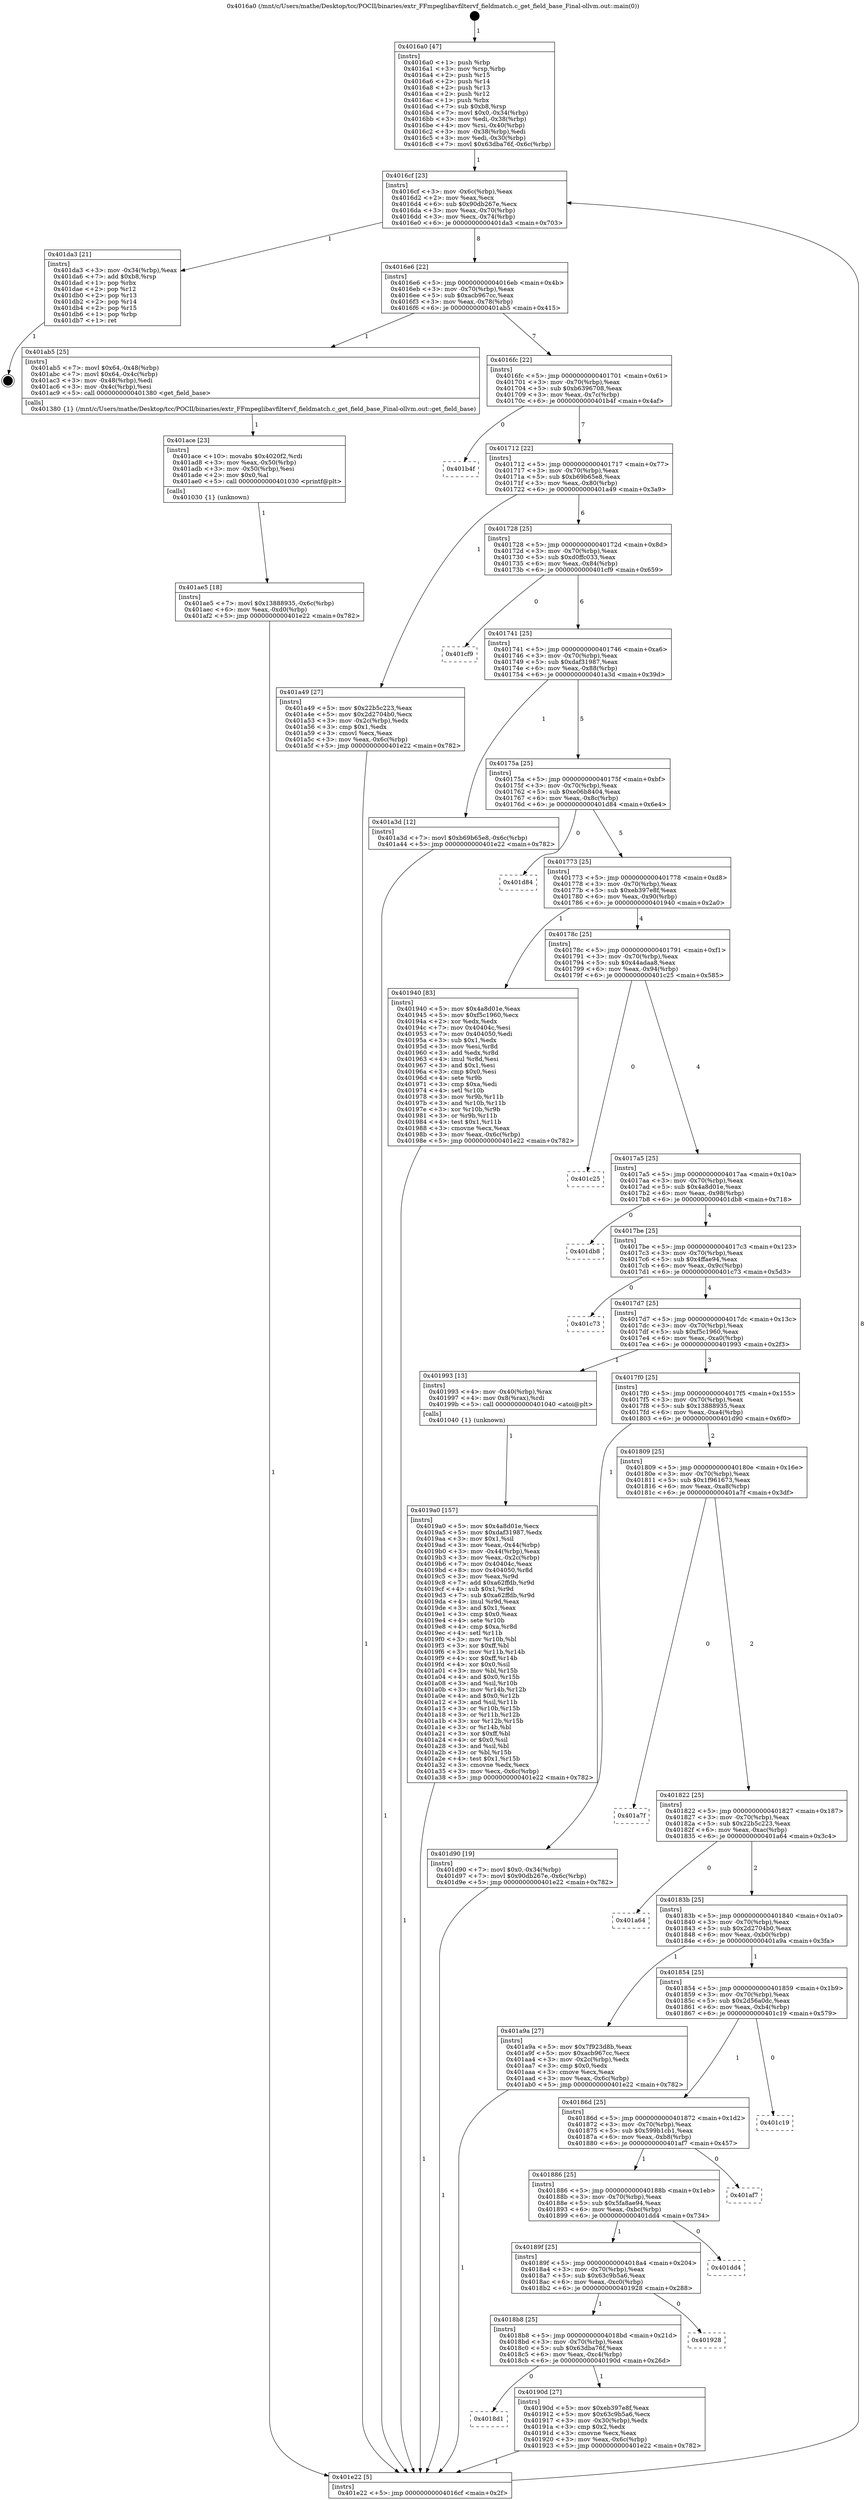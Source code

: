 digraph "0x4016a0" {
  label = "0x4016a0 (/mnt/c/Users/mathe/Desktop/tcc/POCII/binaries/extr_FFmpeglibavfiltervf_fieldmatch.c_get_field_base_Final-ollvm.out::main(0))"
  labelloc = "t"
  node[shape=record]

  Entry [label="",width=0.3,height=0.3,shape=circle,fillcolor=black,style=filled]
  "0x4016cf" [label="{
     0x4016cf [23]\l
     | [instrs]\l
     &nbsp;&nbsp;0x4016cf \<+3\>: mov -0x6c(%rbp),%eax\l
     &nbsp;&nbsp;0x4016d2 \<+2\>: mov %eax,%ecx\l
     &nbsp;&nbsp;0x4016d4 \<+6\>: sub $0x90db267e,%ecx\l
     &nbsp;&nbsp;0x4016da \<+3\>: mov %eax,-0x70(%rbp)\l
     &nbsp;&nbsp;0x4016dd \<+3\>: mov %ecx,-0x74(%rbp)\l
     &nbsp;&nbsp;0x4016e0 \<+6\>: je 0000000000401da3 \<main+0x703\>\l
  }"]
  "0x401da3" [label="{
     0x401da3 [21]\l
     | [instrs]\l
     &nbsp;&nbsp;0x401da3 \<+3\>: mov -0x34(%rbp),%eax\l
     &nbsp;&nbsp;0x401da6 \<+7\>: add $0xb8,%rsp\l
     &nbsp;&nbsp;0x401dad \<+1\>: pop %rbx\l
     &nbsp;&nbsp;0x401dae \<+2\>: pop %r12\l
     &nbsp;&nbsp;0x401db0 \<+2\>: pop %r13\l
     &nbsp;&nbsp;0x401db2 \<+2\>: pop %r14\l
     &nbsp;&nbsp;0x401db4 \<+2\>: pop %r15\l
     &nbsp;&nbsp;0x401db6 \<+1\>: pop %rbp\l
     &nbsp;&nbsp;0x401db7 \<+1\>: ret\l
  }"]
  "0x4016e6" [label="{
     0x4016e6 [22]\l
     | [instrs]\l
     &nbsp;&nbsp;0x4016e6 \<+5\>: jmp 00000000004016eb \<main+0x4b\>\l
     &nbsp;&nbsp;0x4016eb \<+3\>: mov -0x70(%rbp),%eax\l
     &nbsp;&nbsp;0x4016ee \<+5\>: sub $0xacb967cc,%eax\l
     &nbsp;&nbsp;0x4016f3 \<+3\>: mov %eax,-0x78(%rbp)\l
     &nbsp;&nbsp;0x4016f6 \<+6\>: je 0000000000401ab5 \<main+0x415\>\l
  }"]
  Exit [label="",width=0.3,height=0.3,shape=circle,fillcolor=black,style=filled,peripheries=2]
  "0x401ab5" [label="{
     0x401ab5 [25]\l
     | [instrs]\l
     &nbsp;&nbsp;0x401ab5 \<+7\>: movl $0x64,-0x48(%rbp)\l
     &nbsp;&nbsp;0x401abc \<+7\>: movl $0x64,-0x4c(%rbp)\l
     &nbsp;&nbsp;0x401ac3 \<+3\>: mov -0x48(%rbp),%edi\l
     &nbsp;&nbsp;0x401ac6 \<+3\>: mov -0x4c(%rbp),%esi\l
     &nbsp;&nbsp;0x401ac9 \<+5\>: call 0000000000401380 \<get_field_base\>\l
     | [calls]\l
     &nbsp;&nbsp;0x401380 \{1\} (/mnt/c/Users/mathe/Desktop/tcc/POCII/binaries/extr_FFmpeglibavfiltervf_fieldmatch.c_get_field_base_Final-ollvm.out::get_field_base)\l
  }"]
  "0x4016fc" [label="{
     0x4016fc [22]\l
     | [instrs]\l
     &nbsp;&nbsp;0x4016fc \<+5\>: jmp 0000000000401701 \<main+0x61\>\l
     &nbsp;&nbsp;0x401701 \<+3\>: mov -0x70(%rbp),%eax\l
     &nbsp;&nbsp;0x401704 \<+5\>: sub $0xb6396708,%eax\l
     &nbsp;&nbsp;0x401709 \<+3\>: mov %eax,-0x7c(%rbp)\l
     &nbsp;&nbsp;0x40170c \<+6\>: je 0000000000401b4f \<main+0x4af\>\l
  }"]
  "0x401ae5" [label="{
     0x401ae5 [18]\l
     | [instrs]\l
     &nbsp;&nbsp;0x401ae5 \<+7\>: movl $0x13888935,-0x6c(%rbp)\l
     &nbsp;&nbsp;0x401aec \<+6\>: mov %eax,-0xd0(%rbp)\l
     &nbsp;&nbsp;0x401af2 \<+5\>: jmp 0000000000401e22 \<main+0x782\>\l
  }"]
  "0x401b4f" [label="{
     0x401b4f\l
  }", style=dashed]
  "0x401712" [label="{
     0x401712 [22]\l
     | [instrs]\l
     &nbsp;&nbsp;0x401712 \<+5\>: jmp 0000000000401717 \<main+0x77\>\l
     &nbsp;&nbsp;0x401717 \<+3\>: mov -0x70(%rbp),%eax\l
     &nbsp;&nbsp;0x40171a \<+5\>: sub $0xb69b65e8,%eax\l
     &nbsp;&nbsp;0x40171f \<+3\>: mov %eax,-0x80(%rbp)\l
     &nbsp;&nbsp;0x401722 \<+6\>: je 0000000000401a49 \<main+0x3a9\>\l
  }"]
  "0x401ace" [label="{
     0x401ace [23]\l
     | [instrs]\l
     &nbsp;&nbsp;0x401ace \<+10\>: movabs $0x4020f2,%rdi\l
     &nbsp;&nbsp;0x401ad8 \<+3\>: mov %eax,-0x50(%rbp)\l
     &nbsp;&nbsp;0x401adb \<+3\>: mov -0x50(%rbp),%esi\l
     &nbsp;&nbsp;0x401ade \<+2\>: mov $0x0,%al\l
     &nbsp;&nbsp;0x401ae0 \<+5\>: call 0000000000401030 \<printf@plt\>\l
     | [calls]\l
     &nbsp;&nbsp;0x401030 \{1\} (unknown)\l
  }"]
  "0x401a49" [label="{
     0x401a49 [27]\l
     | [instrs]\l
     &nbsp;&nbsp;0x401a49 \<+5\>: mov $0x22b5c223,%eax\l
     &nbsp;&nbsp;0x401a4e \<+5\>: mov $0x2d2704b0,%ecx\l
     &nbsp;&nbsp;0x401a53 \<+3\>: mov -0x2c(%rbp),%edx\l
     &nbsp;&nbsp;0x401a56 \<+3\>: cmp $0x1,%edx\l
     &nbsp;&nbsp;0x401a59 \<+3\>: cmovl %ecx,%eax\l
     &nbsp;&nbsp;0x401a5c \<+3\>: mov %eax,-0x6c(%rbp)\l
     &nbsp;&nbsp;0x401a5f \<+5\>: jmp 0000000000401e22 \<main+0x782\>\l
  }"]
  "0x401728" [label="{
     0x401728 [25]\l
     | [instrs]\l
     &nbsp;&nbsp;0x401728 \<+5\>: jmp 000000000040172d \<main+0x8d\>\l
     &nbsp;&nbsp;0x40172d \<+3\>: mov -0x70(%rbp),%eax\l
     &nbsp;&nbsp;0x401730 \<+5\>: sub $0xd0ffc033,%eax\l
     &nbsp;&nbsp;0x401735 \<+6\>: mov %eax,-0x84(%rbp)\l
     &nbsp;&nbsp;0x40173b \<+6\>: je 0000000000401cf9 \<main+0x659\>\l
  }"]
  "0x4019a0" [label="{
     0x4019a0 [157]\l
     | [instrs]\l
     &nbsp;&nbsp;0x4019a0 \<+5\>: mov $0x4a8d01e,%ecx\l
     &nbsp;&nbsp;0x4019a5 \<+5\>: mov $0xdaf31987,%edx\l
     &nbsp;&nbsp;0x4019aa \<+3\>: mov $0x1,%sil\l
     &nbsp;&nbsp;0x4019ad \<+3\>: mov %eax,-0x44(%rbp)\l
     &nbsp;&nbsp;0x4019b0 \<+3\>: mov -0x44(%rbp),%eax\l
     &nbsp;&nbsp;0x4019b3 \<+3\>: mov %eax,-0x2c(%rbp)\l
     &nbsp;&nbsp;0x4019b6 \<+7\>: mov 0x40404c,%eax\l
     &nbsp;&nbsp;0x4019bd \<+8\>: mov 0x404050,%r8d\l
     &nbsp;&nbsp;0x4019c5 \<+3\>: mov %eax,%r9d\l
     &nbsp;&nbsp;0x4019c8 \<+7\>: add $0xa62ffdb,%r9d\l
     &nbsp;&nbsp;0x4019cf \<+4\>: sub $0x1,%r9d\l
     &nbsp;&nbsp;0x4019d3 \<+7\>: sub $0xa62ffdb,%r9d\l
     &nbsp;&nbsp;0x4019da \<+4\>: imul %r9d,%eax\l
     &nbsp;&nbsp;0x4019de \<+3\>: and $0x1,%eax\l
     &nbsp;&nbsp;0x4019e1 \<+3\>: cmp $0x0,%eax\l
     &nbsp;&nbsp;0x4019e4 \<+4\>: sete %r10b\l
     &nbsp;&nbsp;0x4019e8 \<+4\>: cmp $0xa,%r8d\l
     &nbsp;&nbsp;0x4019ec \<+4\>: setl %r11b\l
     &nbsp;&nbsp;0x4019f0 \<+3\>: mov %r10b,%bl\l
     &nbsp;&nbsp;0x4019f3 \<+3\>: xor $0xff,%bl\l
     &nbsp;&nbsp;0x4019f6 \<+3\>: mov %r11b,%r14b\l
     &nbsp;&nbsp;0x4019f9 \<+4\>: xor $0xff,%r14b\l
     &nbsp;&nbsp;0x4019fd \<+4\>: xor $0x0,%sil\l
     &nbsp;&nbsp;0x401a01 \<+3\>: mov %bl,%r15b\l
     &nbsp;&nbsp;0x401a04 \<+4\>: and $0x0,%r15b\l
     &nbsp;&nbsp;0x401a08 \<+3\>: and %sil,%r10b\l
     &nbsp;&nbsp;0x401a0b \<+3\>: mov %r14b,%r12b\l
     &nbsp;&nbsp;0x401a0e \<+4\>: and $0x0,%r12b\l
     &nbsp;&nbsp;0x401a12 \<+3\>: and %sil,%r11b\l
     &nbsp;&nbsp;0x401a15 \<+3\>: or %r10b,%r15b\l
     &nbsp;&nbsp;0x401a18 \<+3\>: or %r11b,%r12b\l
     &nbsp;&nbsp;0x401a1b \<+3\>: xor %r12b,%r15b\l
     &nbsp;&nbsp;0x401a1e \<+3\>: or %r14b,%bl\l
     &nbsp;&nbsp;0x401a21 \<+3\>: xor $0xff,%bl\l
     &nbsp;&nbsp;0x401a24 \<+4\>: or $0x0,%sil\l
     &nbsp;&nbsp;0x401a28 \<+3\>: and %sil,%bl\l
     &nbsp;&nbsp;0x401a2b \<+3\>: or %bl,%r15b\l
     &nbsp;&nbsp;0x401a2e \<+4\>: test $0x1,%r15b\l
     &nbsp;&nbsp;0x401a32 \<+3\>: cmovne %edx,%ecx\l
     &nbsp;&nbsp;0x401a35 \<+3\>: mov %ecx,-0x6c(%rbp)\l
     &nbsp;&nbsp;0x401a38 \<+5\>: jmp 0000000000401e22 \<main+0x782\>\l
  }"]
  "0x401cf9" [label="{
     0x401cf9\l
  }", style=dashed]
  "0x401741" [label="{
     0x401741 [25]\l
     | [instrs]\l
     &nbsp;&nbsp;0x401741 \<+5\>: jmp 0000000000401746 \<main+0xa6\>\l
     &nbsp;&nbsp;0x401746 \<+3\>: mov -0x70(%rbp),%eax\l
     &nbsp;&nbsp;0x401749 \<+5\>: sub $0xdaf31987,%eax\l
     &nbsp;&nbsp;0x40174e \<+6\>: mov %eax,-0x88(%rbp)\l
     &nbsp;&nbsp;0x401754 \<+6\>: je 0000000000401a3d \<main+0x39d\>\l
  }"]
  "0x4016a0" [label="{
     0x4016a0 [47]\l
     | [instrs]\l
     &nbsp;&nbsp;0x4016a0 \<+1\>: push %rbp\l
     &nbsp;&nbsp;0x4016a1 \<+3\>: mov %rsp,%rbp\l
     &nbsp;&nbsp;0x4016a4 \<+2\>: push %r15\l
     &nbsp;&nbsp;0x4016a6 \<+2\>: push %r14\l
     &nbsp;&nbsp;0x4016a8 \<+2\>: push %r13\l
     &nbsp;&nbsp;0x4016aa \<+2\>: push %r12\l
     &nbsp;&nbsp;0x4016ac \<+1\>: push %rbx\l
     &nbsp;&nbsp;0x4016ad \<+7\>: sub $0xb8,%rsp\l
     &nbsp;&nbsp;0x4016b4 \<+7\>: movl $0x0,-0x34(%rbp)\l
     &nbsp;&nbsp;0x4016bb \<+3\>: mov %edi,-0x38(%rbp)\l
     &nbsp;&nbsp;0x4016be \<+4\>: mov %rsi,-0x40(%rbp)\l
     &nbsp;&nbsp;0x4016c2 \<+3\>: mov -0x38(%rbp),%edi\l
     &nbsp;&nbsp;0x4016c5 \<+3\>: mov %edi,-0x30(%rbp)\l
     &nbsp;&nbsp;0x4016c8 \<+7\>: movl $0x63dba76f,-0x6c(%rbp)\l
  }"]
  "0x401a3d" [label="{
     0x401a3d [12]\l
     | [instrs]\l
     &nbsp;&nbsp;0x401a3d \<+7\>: movl $0xb69b65e8,-0x6c(%rbp)\l
     &nbsp;&nbsp;0x401a44 \<+5\>: jmp 0000000000401e22 \<main+0x782\>\l
  }"]
  "0x40175a" [label="{
     0x40175a [25]\l
     | [instrs]\l
     &nbsp;&nbsp;0x40175a \<+5\>: jmp 000000000040175f \<main+0xbf\>\l
     &nbsp;&nbsp;0x40175f \<+3\>: mov -0x70(%rbp),%eax\l
     &nbsp;&nbsp;0x401762 \<+5\>: sub $0xe06b8404,%eax\l
     &nbsp;&nbsp;0x401767 \<+6\>: mov %eax,-0x8c(%rbp)\l
     &nbsp;&nbsp;0x40176d \<+6\>: je 0000000000401d84 \<main+0x6e4\>\l
  }"]
  "0x401e22" [label="{
     0x401e22 [5]\l
     | [instrs]\l
     &nbsp;&nbsp;0x401e22 \<+5\>: jmp 00000000004016cf \<main+0x2f\>\l
  }"]
  "0x401d84" [label="{
     0x401d84\l
  }", style=dashed]
  "0x401773" [label="{
     0x401773 [25]\l
     | [instrs]\l
     &nbsp;&nbsp;0x401773 \<+5\>: jmp 0000000000401778 \<main+0xd8\>\l
     &nbsp;&nbsp;0x401778 \<+3\>: mov -0x70(%rbp),%eax\l
     &nbsp;&nbsp;0x40177b \<+5\>: sub $0xeb397e8f,%eax\l
     &nbsp;&nbsp;0x401780 \<+6\>: mov %eax,-0x90(%rbp)\l
     &nbsp;&nbsp;0x401786 \<+6\>: je 0000000000401940 \<main+0x2a0\>\l
  }"]
  "0x4018d1" [label="{
     0x4018d1\l
  }", style=dashed]
  "0x401940" [label="{
     0x401940 [83]\l
     | [instrs]\l
     &nbsp;&nbsp;0x401940 \<+5\>: mov $0x4a8d01e,%eax\l
     &nbsp;&nbsp;0x401945 \<+5\>: mov $0xf5c1960,%ecx\l
     &nbsp;&nbsp;0x40194a \<+2\>: xor %edx,%edx\l
     &nbsp;&nbsp;0x40194c \<+7\>: mov 0x40404c,%esi\l
     &nbsp;&nbsp;0x401953 \<+7\>: mov 0x404050,%edi\l
     &nbsp;&nbsp;0x40195a \<+3\>: sub $0x1,%edx\l
     &nbsp;&nbsp;0x40195d \<+3\>: mov %esi,%r8d\l
     &nbsp;&nbsp;0x401960 \<+3\>: add %edx,%r8d\l
     &nbsp;&nbsp;0x401963 \<+4\>: imul %r8d,%esi\l
     &nbsp;&nbsp;0x401967 \<+3\>: and $0x1,%esi\l
     &nbsp;&nbsp;0x40196a \<+3\>: cmp $0x0,%esi\l
     &nbsp;&nbsp;0x40196d \<+4\>: sete %r9b\l
     &nbsp;&nbsp;0x401971 \<+3\>: cmp $0xa,%edi\l
     &nbsp;&nbsp;0x401974 \<+4\>: setl %r10b\l
     &nbsp;&nbsp;0x401978 \<+3\>: mov %r9b,%r11b\l
     &nbsp;&nbsp;0x40197b \<+3\>: and %r10b,%r11b\l
     &nbsp;&nbsp;0x40197e \<+3\>: xor %r10b,%r9b\l
     &nbsp;&nbsp;0x401981 \<+3\>: or %r9b,%r11b\l
     &nbsp;&nbsp;0x401984 \<+4\>: test $0x1,%r11b\l
     &nbsp;&nbsp;0x401988 \<+3\>: cmovne %ecx,%eax\l
     &nbsp;&nbsp;0x40198b \<+3\>: mov %eax,-0x6c(%rbp)\l
     &nbsp;&nbsp;0x40198e \<+5\>: jmp 0000000000401e22 \<main+0x782\>\l
  }"]
  "0x40178c" [label="{
     0x40178c [25]\l
     | [instrs]\l
     &nbsp;&nbsp;0x40178c \<+5\>: jmp 0000000000401791 \<main+0xf1\>\l
     &nbsp;&nbsp;0x401791 \<+3\>: mov -0x70(%rbp),%eax\l
     &nbsp;&nbsp;0x401794 \<+5\>: sub $0x44adaa8,%eax\l
     &nbsp;&nbsp;0x401799 \<+6\>: mov %eax,-0x94(%rbp)\l
     &nbsp;&nbsp;0x40179f \<+6\>: je 0000000000401c25 \<main+0x585\>\l
  }"]
  "0x40190d" [label="{
     0x40190d [27]\l
     | [instrs]\l
     &nbsp;&nbsp;0x40190d \<+5\>: mov $0xeb397e8f,%eax\l
     &nbsp;&nbsp;0x401912 \<+5\>: mov $0x63c9b5a6,%ecx\l
     &nbsp;&nbsp;0x401917 \<+3\>: mov -0x30(%rbp),%edx\l
     &nbsp;&nbsp;0x40191a \<+3\>: cmp $0x2,%edx\l
     &nbsp;&nbsp;0x40191d \<+3\>: cmovne %ecx,%eax\l
     &nbsp;&nbsp;0x401920 \<+3\>: mov %eax,-0x6c(%rbp)\l
     &nbsp;&nbsp;0x401923 \<+5\>: jmp 0000000000401e22 \<main+0x782\>\l
  }"]
  "0x401c25" [label="{
     0x401c25\l
  }", style=dashed]
  "0x4017a5" [label="{
     0x4017a5 [25]\l
     | [instrs]\l
     &nbsp;&nbsp;0x4017a5 \<+5\>: jmp 00000000004017aa \<main+0x10a\>\l
     &nbsp;&nbsp;0x4017aa \<+3\>: mov -0x70(%rbp),%eax\l
     &nbsp;&nbsp;0x4017ad \<+5\>: sub $0x4a8d01e,%eax\l
     &nbsp;&nbsp;0x4017b2 \<+6\>: mov %eax,-0x98(%rbp)\l
     &nbsp;&nbsp;0x4017b8 \<+6\>: je 0000000000401db8 \<main+0x718\>\l
  }"]
  "0x4018b8" [label="{
     0x4018b8 [25]\l
     | [instrs]\l
     &nbsp;&nbsp;0x4018b8 \<+5\>: jmp 00000000004018bd \<main+0x21d\>\l
     &nbsp;&nbsp;0x4018bd \<+3\>: mov -0x70(%rbp),%eax\l
     &nbsp;&nbsp;0x4018c0 \<+5\>: sub $0x63dba76f,%eax\l
     &nbsp;&nbsp;0x4018c5 \<+6\>: mov %eax,-0xc4(%rbp)\l
     &nbsp;&nbsp;0x4018cb \<+6\>: je 000000000040190d \<main+0x26d\>\l
  }"]
  "0x401db8" [label="{
     0x401db8\l
  }", style=dashed]
  "0x4017be" [label="{
     0x4017be [25]\l
     | [instrs]\l
     &nbsp;&nbsp;0x4017be \<+5\>: jmp 00000000004017c3 \<main+0x123\>\l
     &nbsp;&nbsp;0x4017c3 \<+3\>: mov -0x70(%rbp),%eax\l
     &nbsp;&nbsp;0x4017c6 \<+5\>: sub $0x4ffae94,%eax\l
     &nbsp;&nbsp;0x4017cb \<+6\>: mov %eax,-0x9c(%rbp)\l
     &nbsp;&nbsp;0x4017d1 \<+6\>: je 0000000000401c73 \<main+0x5d3\>\l
  }"]
  "0x401928" [label="{
     0x401928\l
  }", style=dashed]
  "0x401c73" [label="{
     0x401c73\l
  }", style=dashed]
  "0x4017d7" [label="{
     0x4017d7 [25]\l
     | [instrs]\l
     &nbsp;&nbsp;0x4017d7 \<+5\>: jmp 00000000004017dc \<main+0x13c\>\l
     &nbsp;&nbsp;0x4017dc \<+3\>: mov -0x70(%rbp),%eax\l
     &nbsp;&nbsp;0x4017df \<+5\>: sub $0xf5c1960,%eax\l
     &nbsp;&nbsp;0x4017e4 \<+6\>: mov %eax,-0xa0(%rbp)\l
     &nbsp;&nbsp;0x4017ea \<+6\>: je 0000000000401993 \<main+0x2f3\>\l
  }"]
  "0x40189f" [label="{
     0x40189f [25]\l
     | [instrs]\l
     &nbsp;&nbsp;0x40189f \<+5\>: jmp 00000000004018a4 \<main+0x204\>\l
     &nbsp;&nbsp;0x4018a4 \<+3\>: mov -0x70(%rbp),%eax\l
     &nbsp;&nbsp;0x4018a7 \<+5\>: sub $0x63c9b5a6,%eax\l
     &nbsp;&nbsp;0x4018ac \<+6\>: mov %eax,-0xc0(%rbp)\l
     &nbsp;&nbsp;0x4018b2 \<+6\>: je 0000000000401928 \<main+0x288\>\l
  }"]
  "0x401993" [label="{
     0x401993 [13]\l
     | [instrs]\l
     &nbsp;&nbsp;0x401993 \<+4\>: mov -0x40(%rbp),%rax\l
     &nbsp;&nbsp;0x401997 \<+4\>: mov 0x8(%rax),%rdi\l
     &nbsp;&nbsp;0x40199b \<+5\>: call 0000000000401040 \<atoi@plt\>\l
     | [calls]\l
     &nbsp;&nbsp;0x401040 \{1\} (unknown)\l
  }"]
  "0x4017f0" [label="{
     0x4017f0 [25]\l
     | [instrs]\l
     &nbsp;&nbsp;0x4017f0 \<+5\>: jmp 00000000004017f5 \<main+0x155\>\l
     &nbsp;&nbsp;0x4017f5 \<+3\>: mov -0x70(%rbp),%eax\l
     &nbsp;&nbsp;0x4017f8 \<+5\>: sub $0x13888935,%eax\l
     &nbsp;&nbsp;0x4017fd \<+6\>: mov %eax,-0xa4(%rbp)\l
     &nbsp;&nbsp;0x401803 \<+6\>: je 0000000000401d90 \<main+0x6f0\>\l
  }"]
  "0x401dd4" [label="{
     0x401dd4\l
  }", style=dashed]
  "0x401d90" [label="{
     0x401d90 [19]\l
     | [instrs]\l
     &nbsp;&nbsp;0x401d90 \<+7\>: movl $0x0,-0x34(%rbp)\l
     &nbsp;&nbsp;0x401d97 \<+7\>: movl $0x90db267e,-0x6c(%rbp)\l
     &nbsp;&nbsp;0x401d9e \<+5\>: jmp 0000000000401e22 \<main+0x782\>\l
  }"]
  "0x401809" [label="{
     0x401809 [25]\l
     | [instrs]\l
     &nbsp;&nbsp;0x401809 \<+5\>: jmp 000000000040180e \<main+0x16e\>\l
     &nbsp;&nbsp;0x40180e \<+3\>: mov -0x70(%rbp),%eax\l
     &nbsp;&nbsp;0x401811 \<+5\>: sub $0x1f961673,%eax\l
     &nbsp;&nbsp;0x401816 \<+6\>: mov %eax,-0xa8(%rbp)\l
     &nbsp;&nbsp;0x40181c \<+6\>: je 0000000000401a7f \<main+0x3df\>\l
  }"]
  "0x401886" [label="{
     0x401886 [25]\l
     | [instrs]\l
     &nbsp;&nbsp;0x401886 \<+5\>: jmp 000000000040188b \<main+0x1eb\>\l
     &nbsp;&nbsp;0x40188b \<+3\>: mov -0x70(%rbp),%eax\l
     &nbsp;&nbsp;0x40188e \<+5\>: sub $0x5fa8ae94,%eax\l
     &nbsp;&nbsp;0x401893 \<+6\>: mov %eax,-0xbc(%rbp)\l
     &nbsp;&nbsp;0x401899 \<+6\>: je 0000000000401dd4 \<main+0x734\>\l
  }"]
  "0x401a7f" [label="{
     0x401a7f\l
  }", style=dashed]
  "0x401822" [label="{
     0x401822 [25]\l
     | [instrs]\l
     &nbsp;&nbsp;0x401822 \<+5\>: jmp 0000000000401827 \<main+0x187\>\l
     &nbsp;&nbsp;0x401827 \<+3\>: mov -0x70(%rbp),%eax\l
     &nbsp;&nbsp;0x40182a \<+5\>: sub $0x22b5c223,%eax\l
     &nbsp;&nbsp;0x40182f \<+6\>: mov %eax,-0xac(%rbp)\l
     &nbsp;&nbsp;0x401835 \<+6\>: je 0000000000401a64 \<main+0x3c4\>\l
  }"]
  "0x401af7" [label="{
     0x401af7\l
  }", style=dashed]
  "0x401a64" [label="{
     0x401a64\l
  }", style=dashed]
  "0x40183b" [label="{
     0x40183b [25]\l
     | [instrs]\l
     &nbsp;&nbsp;0x40183b \<+5\>: jmp 0000000000401840 \<main+0x1a0\>\l
     &nbsp;&nbsp;0x401840 \<+3\>: mov -0x70(%rbp),%eax\l
     &nbsp;&nbsp;0x401843 \<+5\>: sub $0x2d2704b0,%eax\l
     &nbsp;&nbsp;0x401848 \<+6\>: mov %eax,-0xb0(%rbp)\l
     &nbsp;&nbsp;0x40184e \<+6\>: je 0000000000401a9a \<main+0x3fa\>\l
  }"]
  "0x40186d" [label="{
     0x40186d [25]\l
     | [instrs]\l
     &nbsp;&nbsp;0x40186d \<+5\>: jmp 0000000000401872 \<main+0x1d2\>\l
     &nbsp;&nbsp;0x401872 \<+3\>: mov -0x70(%rbp),%eax\l
     &nbsp;&nbsp;0x401875 \<+5\>: sub $0x599b1cb1,%eax\l
     &nbsp;&nbsp;0x40187a \<+6\>: mov %eax,-0xb8(%rbp)\l
     &nbsp;&nbsp;0x401880 \<+6\>: je 0000000000401af7 \<main+0x457\>\l
  }"]
  "0x401a9a" [label="{
     0x401a9a [27]\l
     | [instrs]\l
     &nbsp;&nbsp;0x401a9a \<+5\>: mov $0x7f923d8b,%eax\l
     &nbsp;&nbsp;0x401a9f \<+5\>: mov $0xacb967cc,%ecx\l
     &nbsp;&nbsp;0x401aa4 \<+3\>: mov -0x2c(%rbp),%edx\l
     &nbsp;&nbsp;0x401aa7 \<+3\>: cmp $0x0,%edx\l
     &nbsp;&nbsp;0x401aaa \<+3\>: cmove %ecx,%eax\l
     &nbsp;&nbsp;0x401aad \<+3\>: mov %eax,-0x6c(%rbp)\l
     &nbsp;&nbsp;0x401ab0 \<+5\>: jmp 0000000000401e22 \<main+0x782\>\l
  }"]
  "0x401854" [label="{
     0x401854 [25]\l
     | [instrs]\l
     &nbsp;&nbsp;0x401854 \<+5\>: jmp 0000000000401859 \<main+0x1b9\>\l
     &nbsp;&nbsp;0x401859 \<+3\>: mov -0x70(%rbp),%eax\l
     &nbsp;&nbsp;0x40185c \<+5\>: sub $0x2d56a0dc,%eax\l
     &nbsp;&nbsp;0x401861 \<+6\>: mov %eax,-0xb4(%rbp)\l
     &nbsp;&nbsp;0x401867 \<+6\>: je 0000000000401c19 \<main+0x579\>\l
  }"]
  "0x401c19" [label="{
     0x401c19\l
  }", style=dashed]
  Entry -> "0x4016a0" [label=" 1"]
  "0x4016cf" -> "0x401da3" [label=" 1"]
  "0x4016cf" -> "0x4016e6" [label=" 8"]
  "0x401da3" -> Exit [label=" 1"]
  "0x4016e6" -> "0x401ab5" [label=" 1"]
  "0x4016e6" -> "0x4016fc" [label=" 7"]
  "0x401d90" -> "0x401e22" [label=" 1"]
  "0x4016fc" -> "0x401b4f" [label=" 0"]
  "0x4016fc" -> "0x401712" [label=" 7"]
  "0x401ae5" -> "0x401e22" [label=" 1"]
  "0x401712" -> "0x401a49" [label=" 1"]
  "0x401712" -> "0x401728" [label=" 6"]
  "0x401ace" -> "0x401ae5" [label=" 1"]
  "0x401728" -> "0x401cf9" [label=" 0"]
  "0x401728" -> "0x401741" [label=" 6"]
  "0x401ab5" -> "0x401ace" [label=" 1"]
  "0x401741" -> "0x401a3d" [label=" 1"]
  "0x401741" -> "0x40175a" [label=" 5"]
  "0x401a9a" -> "0x401e22" [label=" 1"]
  "0x40175a" -> "0x401d84" [label=" 0"]
  "0x40175a" -> "0x401773" [label=" 5"]
  "0x401a49" -> "0x401e22" [label=" 1"]
  "0x401773" -> "0x401940" [label=" 1"]
  "0x401773" -> "0x40178c" [label=" 4"]
  "0x401a3d" -> "0x401e22" [label=" 1"]
  "0x40178c" -> "0x401c25" [label=" 0"]
  "0x40178c" -> "0x4017a5" [label=" 4"]
  "0x4019a0" -> "0x401e22" [label=" 1"]
  "0x4017a5" -> "0x401db8" [label=" 0"]
  "0x4017a5" -> "0x4017be" [label=" 4"]
  "0x401940" -> "0x401e22" [label=" 1"]
  "0x4017be" -> "0x401c73" [label=" 0"]
  "0x4017be" -> "0x4017d7" [label=" 4"]
  "0x401e22" -> "0x4016cf" [label=" 8"]
  "0x4017d7" -> "0x401993" [label=" 1"]
  "0x4017d7" -> "0x4017f0" [label=" 3"]
  "0x40190d" -> "0x401e22" [label=" 1"]
  "0x4017f0" -> "0x401d90" [label=" 1"]
  "0x4017f0" -> "0x401809" [label=" 2"]
  "0x4018b8" -> "0x4018d1" [label=" 0"]
  "0x401809" -> "0x401a7f" [label=" 0"]
  "0x401809" -> "0x401822" [label=" 2"]
  "0x401993" -> "0x4019a0" [label=" 1"]
  "0x401822" -> "0x401a64" [label=" 0"]
  "0x401822" -> "0x40183b" [label=" 2"]
  "0x40189f" -> "0x4018b8" [label=" 1"]
  "0x40183b" -> "0x401a9a" [label=" 1"]
  "0x40183b" -> "0x401854" [label=" 1"]
  "0x4016a0" -> "0x4016cf" [label=" 1"]
  "0x401854" -> "0x401c19" [label=" 0"]
  "0x401854" -> "0x40186d" [label=" 1"]
  "0x40189f" -> "0x401928" [label=" 0"]
  "0x40186d" -> "0x401af7" [label=" 0"]
  "0x40186d" -> "0x401886" [label=" 1"]
  "0x4018b8" -> "0x40190d" [label=" 1"]
  "0x401886" -> "0x401dd4" [label=" 0"]
  "0x401886" -> "0x40189f" [label=" 1"]
}
